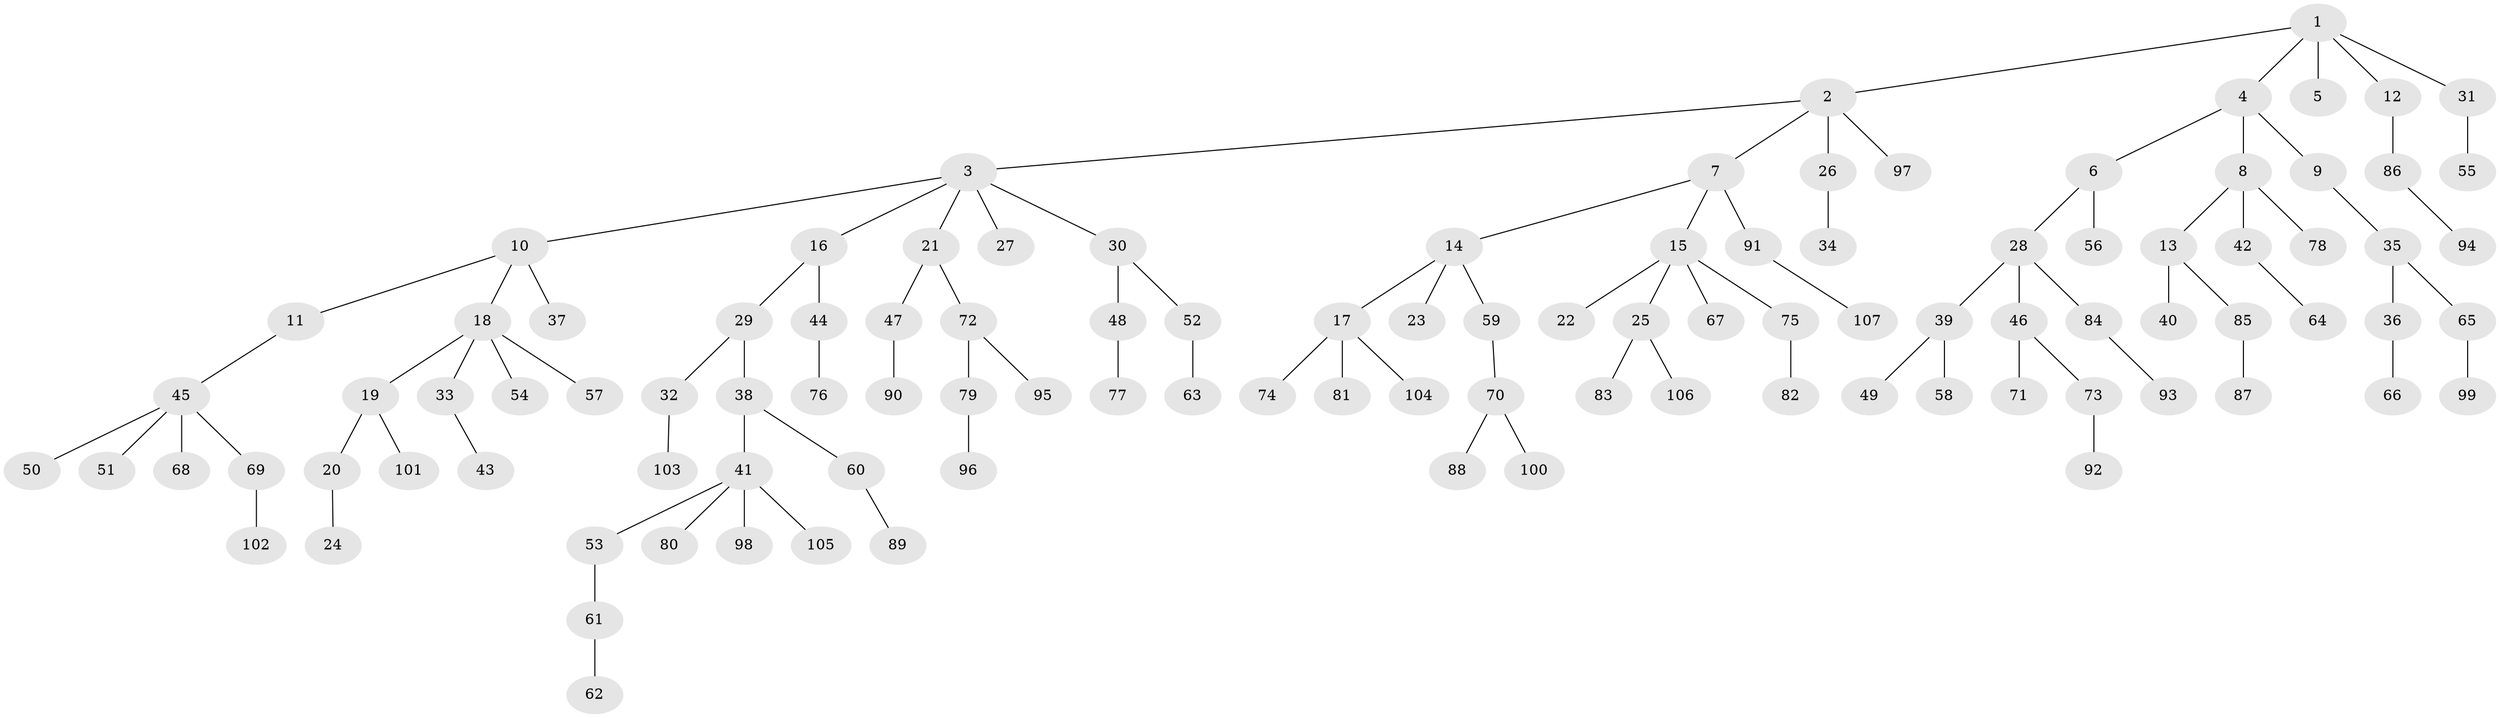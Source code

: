 // Generated by graph-tools (version 1.1) at 2025/26/03/09/25 03:26:32]
// undirected, 107 vertices, 106 edges
graph export_dot {
graph [start="1"]
  node [color=gray90,style=filled];
  1;
  2;
  3;
  4;
  5;
  6;
  7;
  8;
  9;
  10;
  11;
  12;
  13;
  14;
  15;
  16;
  17;
  18;
  19;
  20;
  21;
  22;
  23;
  24;
  25;
  26;
  27;
  28;
  29;
  30;
  31;
  32;
  33;
  34;
  35;
  36;
  37;
  38;
  39;
  40;
  41;
  42;
  43;
  44;
  45;
  46;
  47;
  48;
  49;
  50;
  51;
  52;
  53;
  54;
  55;
  56;
  57;
  58;
  59;
  60;
  61;
  62;
  63;
  64;
  65;
  66;
  67;
  68;
  69;
  70;
  71;
  72;
  73;
  74;
  75;
  76;
  77;
  78;
  79;
  80;
  81;
  82;
  83;
  84;
  85;
  86;
  87;
  88;
  89;
  90;
  91;
  92;
  93;
  94;
  95;
  96;
  97;
  98;
  99;
  100;
  101;
  102;
  103;
  104;
  105;
  106;
  107;
  1 -- 2;
  1 -- 4;
  1 -- 5;
  1 -- 12;
  1 -- 31;
  2 -- 3;
  2 -- 7;
  2 -- 26;
  2 -- 97;
  3 -- 10;
  3 -- 16;
  3 -- 21;
  3 -- 27;
  3 -- 30;
  4 -- 6;
  4 -- 8;
  4 -- 9;
  6 -- 28;
  6 -- 56;
  7 -- 14;
  7 -- 15;
  7 -- 91;
  8 -- 13;
  8 -- 42;
  8 -- 78;
  9 -- 35;
  10 -- 11;
  10 -- 18;
  10 -- 37;
  11 -- 45;
  12 -- 86;
  13 -- 40;
  13 -- 85;
  14 -- 17;
  14 -- 23;
  14 -- 59;
  15 -- 22;
  15 -- 25;
  15 -- 67;
  15 -- 75;
  16 -- 29;
  16 -- 44;
  17 -- 74;
  17 -- 81;
  17 -- 104;
  18 -- 19;
  18 -- 33;
  18 -- 54;
  18 -- 57;
  19 -- 20;
  19 -- 101;
  20 -- 24;
  21 -- 47;
  21 -- 72;
  25 -- 83;
  25 -- 106;
  26 -- 34;
  28 -- 39;
  28 -- 46;
  28 -- 84;
  29 -- 32;
  29 -- 38;
  30 -- 48;
  30 -- 52;
  31 -- 55;
  32 -- 103;
  33 -- 43;
  35 -- 36;
  35 -- 65;
  36 -- 66;
  38 -- 41;
  38 -- 60;
  39 -- 49;
  39 -- 58;
  41 -- 53;
  41 -- 80;
  41 -- 98;
  41 -- 105;
  42 -- 64;
  44 -- 76;
  45 -- 50;
  45 -- 51;
  45 -- 68;
  45 -- 69;
  46 -- 71;
  46 -- 73;
  47 -- 90;
  48 -- 77;
  52 -- 63;
  53 -- 61;
  59 -- 70;
  60 -- 89;
  61 -- 62;
  65 -- 99;
  69 -- 102;
  70 -- 88;
  70 -- 100;
  72 -- 79;
  72 -- 95;
  73 -- 92;
  75 -- 82;
  79 -- 96;
  84 -- 93;
  85 -- 87;
  86 -- 94;
  91 -- 107;
}
